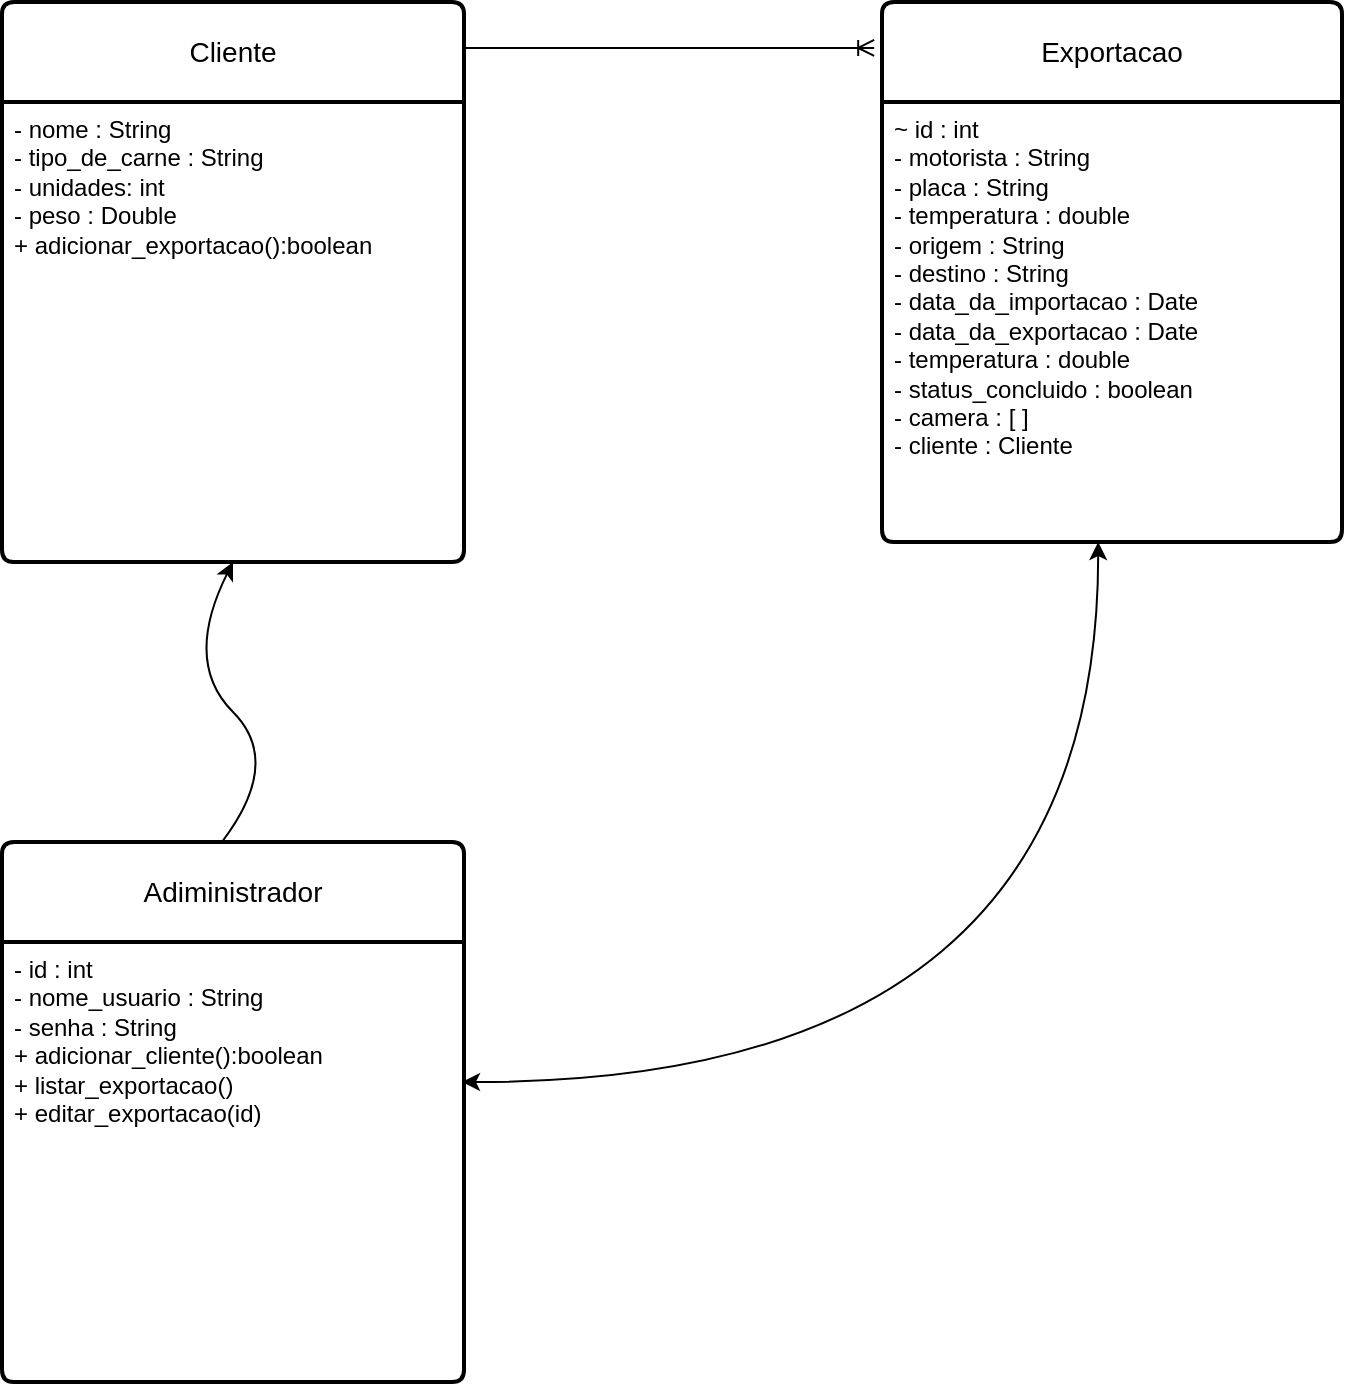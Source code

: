 <mxfile version="27.1.6">
  <diagram name="Página-1" id="CaIJp8ii8VwjhM9eAc68">
    <mxGraphModel dx="1416" dy="705" grid="1" gridSize="10" guides="1" tooltips="1" connect="1" arrows="1" fold="1" page="1" pageScale="1" pageWidth="827" pageHeight="1169" math="0" shadow="0">
      <root>
        <mxCell id="0" />
        <mxCell id="1" parent="0" />
        <mxCell id="h-nwObSY-ytQ9e04TQIZ-1" value="Cliente" style="swimlane;childLayout=stackLayout;horizontal=1;startSize=50;horizontalStack=0;rounded=1;fontSize=14;fontStyle=0;strokeWidth=2;resizeParent=0;resizeLast=1;shadow=0;dashed=0;align=center;arcSize=4;whiteSpace=wrap;html=1;" vertex="1" parent="1">
          <mxGeometry x="40" y="400" width="231" height="280" as="geometry" />
        </mxCell>
        <mxCell id="h-nwObSY-ytQ9e04TQIZ-2" value="&lt;div&gt;- nome : String&lt;/div&gt;&lt;div&gt;- tipo_de_carne : String&lt;/div&gt;&lt;div&gt;- unidades: int&lt;/div&gt;&lt;div&gt;- peso : Double&lt;/div&gt;&lt;div&gt;+ adicionar_exportacao():boolean&lt;/div&gt;&lt;div&gt;&lt;br&gt;&lt;/div&gt;" style="align=left;strokeColor=none;fillColor=none;spacingLeft=4;spacingRight=4;fontSize=12;verticalAlign=top;resizable=0;rotatable=0;part=1;html=1;whiteSpace=wrap;" vertex="1" parent="h-nwObSY-ytQ9e04TQIZ-1">
          <mxGeometry y="50" width="231" height="230" as="geometry" />
        </mxCell>
        <mxCell id="h-nwObSY-ytQ9e04TQIZ-3" value="Adiministrador" style="swimlane;childLayout=stackLayout;horizontal=1;startSize=50;horizontalStack=0;rounded=1;fontSize=14;fontStyle=0;strokeWidth=2;resizeParent=0;resizeLast=1;shadow=0;dashed=0;align=center;arcSize=4;whiteSpace=wrap;html=1;" vertex="1" parent="1">
          <mxGeometry x="40" y="820" width="231" height="270" as="geometry" />
        </mxCell>
        <mxCell id="h-nwObSY-ytQ9e04TQIZ-4" value="&lt;div&gt;- id : int&lt;/div&gt;&lt;div&gt;- nome_usuario : String&lt;/div&gt;&lt;div&gt;- senha : String&lt;/div&gt;&lt;div&gt;+ adicionar_cliente():boolean&lt;/div&gt;&lt;div&gt;+ listar_exportacao()&lt;/div&gt;&lt;div&gt;+ editar_exportacao(id)&lt;/div&gt;" style="align=left;strokeColor=none;fillColor=none;spacingLeft=4;spacingRight=4;fontSize=12;verticalAlign=top;resizable=0;rotatable=0;part=1;html=1;whiteSpace=wrap;" vertex="1" parent="h-nwObSY-ytQ9e04TQIZ-3">
          <mxGeometry y="50" width="231" height="220" as="geometry" />
        </mxCell>
        <mxCell id="h-nwObSY-ytQ9e04TQIZ-5" value="Exportacao" style="swimlane;childLayout=stackLayout;horizontal=1;startSize=50;horizontalStack=0;rounded=1;fontSize=14;fontStyle=0;strokeWidth=2;resizeParent=0;resizeLast=1;shadow=0;dashed=0;align=center;arcSize=4;whiteSpace=wrap;html=1;" vertex="1" parent="1">
          <mxGeometry x="480" y="400" width="230" height="270" as="geometry" />
        </mxCell>
        <mxCell id="h-nwObSY-ytQ9e04TQIZ-6" value="&lt;div&gt;~ id : int&lt;/div&gt;&lt;div&gt;- motorista : String&lt;/div&gt;&lt;div&gt;- placa : String&lt;/div&gt;&lt;div&gt;- temperatura : double&lt;/div&gt;&lt;div&gt;- origem : String&lt;/div&gt;&lt;div&gt;- destino : String&lt;/div&gt;&lt;div&gt;- data_da_importacao : Date&lt;/div&gt;&lt;div&gt;- data_da_exportacao : Date&lt;/div&gt;&lt;div&gt;- temperatura : double&lt;/div&gt;&lt;div&gt;- status_concluido : boolean&lt;/div&gt;&lt;div&gt;- camera : [ ]&lt;/div&gt;&lt;div&gt;- cliente : Cliente&lt;/div&gt;&lt;div&gt;&lt;br&gt;&lt;/div&gt;&lt;div&gt;&lt;br&gt;&lt;/div&gt;&lt;div&gt;&lt;br&gt;&lt;/div&gt;&lt;div&gt;&lt;br&gt;&lt;/div&gt;" style="align=left;strokeColor=none;fillColor=none;spacingLeft=4;spacingRight=4;fontSize=12;verticalAlign=top;resizable=0;rotatable=0;part=1;html=1;whiteSpace=wrap;" vertex="1" parent="h-nwObSY-ytQ9e04TQIZ-5">
          <mxGeometry y="50" width="230" height="220" as="geometry" />
        </mxCell>
        <mxCell id="h-nwObSY-ytQ9e04TQIZ-7" value="" style="edgeStyle=entityRelationEdgeStyle;fontSize=12;html=1;endArrow=ERoneToMany;rounded=0;exitX=1;exitY=0.082;exitDx=0;exitDy=0;exitPerimeter=0;entryX=-0.017;entryY=0.085;entryDx=0;entryDy=0;entryPerimeter=0;" edge="1" parent="1" source="h-nwObSY-ytQ9e04TQIZ-1" target="h-nwObSY-ytQ9e04TQIZ-5">
          <mxGeometry width="100" height="100" relative="1" as="geometry">
            <mxPoint x="360" y="650" as="sourcePoint" />
            <mxPoint x="460" y="550" as="targetPoint" />
          </mxGeometry>
        </mxCell>
        <mxCell id="h-nwObSY-ytQ9e04TQIZ-8" value="" style="curved=1;endArrow=classic;html=1;rounded=0;entryX=0.5;entryY=1;entryDx=0;entryDy=0;exitX=0.476;exitY=0;exitDx=0;exitDy=0;exitPerimeter=0;" edge="1" parent="1" source="h-nwObSY-ytQ9e04TQIZ-3" target="h-nwObSY-ytQ9e04TQIZ-1">
          <mxGeometry width="50" height="50" relative="1" as="geometry">
            <mxPoint x="130.5" y="780" as="sourcePoint" />
            <mxPoint x="180.5" y="730" as="targetPoint" />
            <Array as="points">
              <mxPoint x="180.5" y="780" />
              <mxPoint x="130.5" y="730" />
            </Array>
          </mxGeometry>
        </mxCell>
        <mxCell id="h-nwObSY-ytQ9e04TQIZ-10" value="" style="endArrow=classic;startArrow=classic;html=1;rounded=0;entryX=0.47;entryY=1;entryDx=0;entryDy=0;entryPerimeter=0;edgeStyle=orthogonalEdgeStyle;curved=1;" edge="1" parent="1" target="h-nwObSY-ytQ9e04TQIZ-6">
          <mxGeometry width="50" height="50" relative="1" as="geometry">
            <mxPoint x="270" y="940" as="sourcePoint" />
            <mxPoint x="440" y="730" as="targetPoint" />
          </mxGeometry>
        </mxCell>
      </root>
    </mxGraphModel>
  </diagram>
</mxfile>
